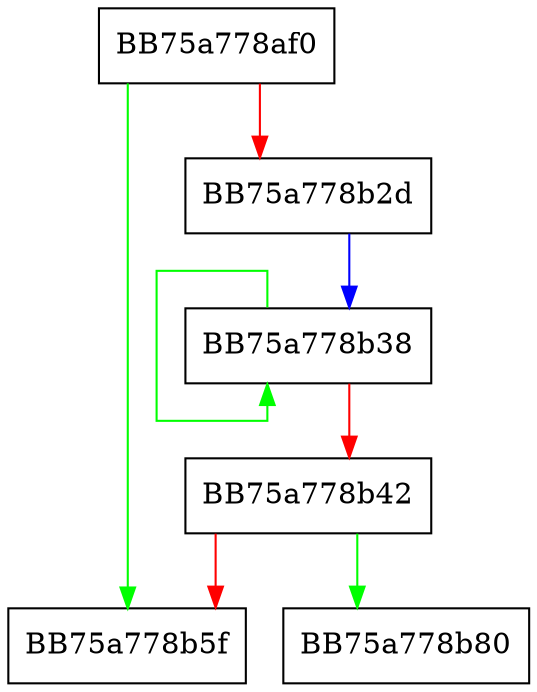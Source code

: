 digraph GetLocaleNameFromDefault {
  node [shape="box"];
  graph [splines=ortho];
  BB75a778af0 -> BB75a778b5f [color="green"];
  BB75a778af0 -> BB75a778b2d [color="red"];
  BB75a778b2d -> BB75a778b38 [color="blue"];
  BB75a778b38 -> BB75a778b38 [color="green"];
  BB75a778b38 -> BB75a778b42 [color="red"];
  BB75a778b42 -> BB75a778b80 [color="green"];
  BB75a778b42 -> BB75a778b5f [color="red"];
}